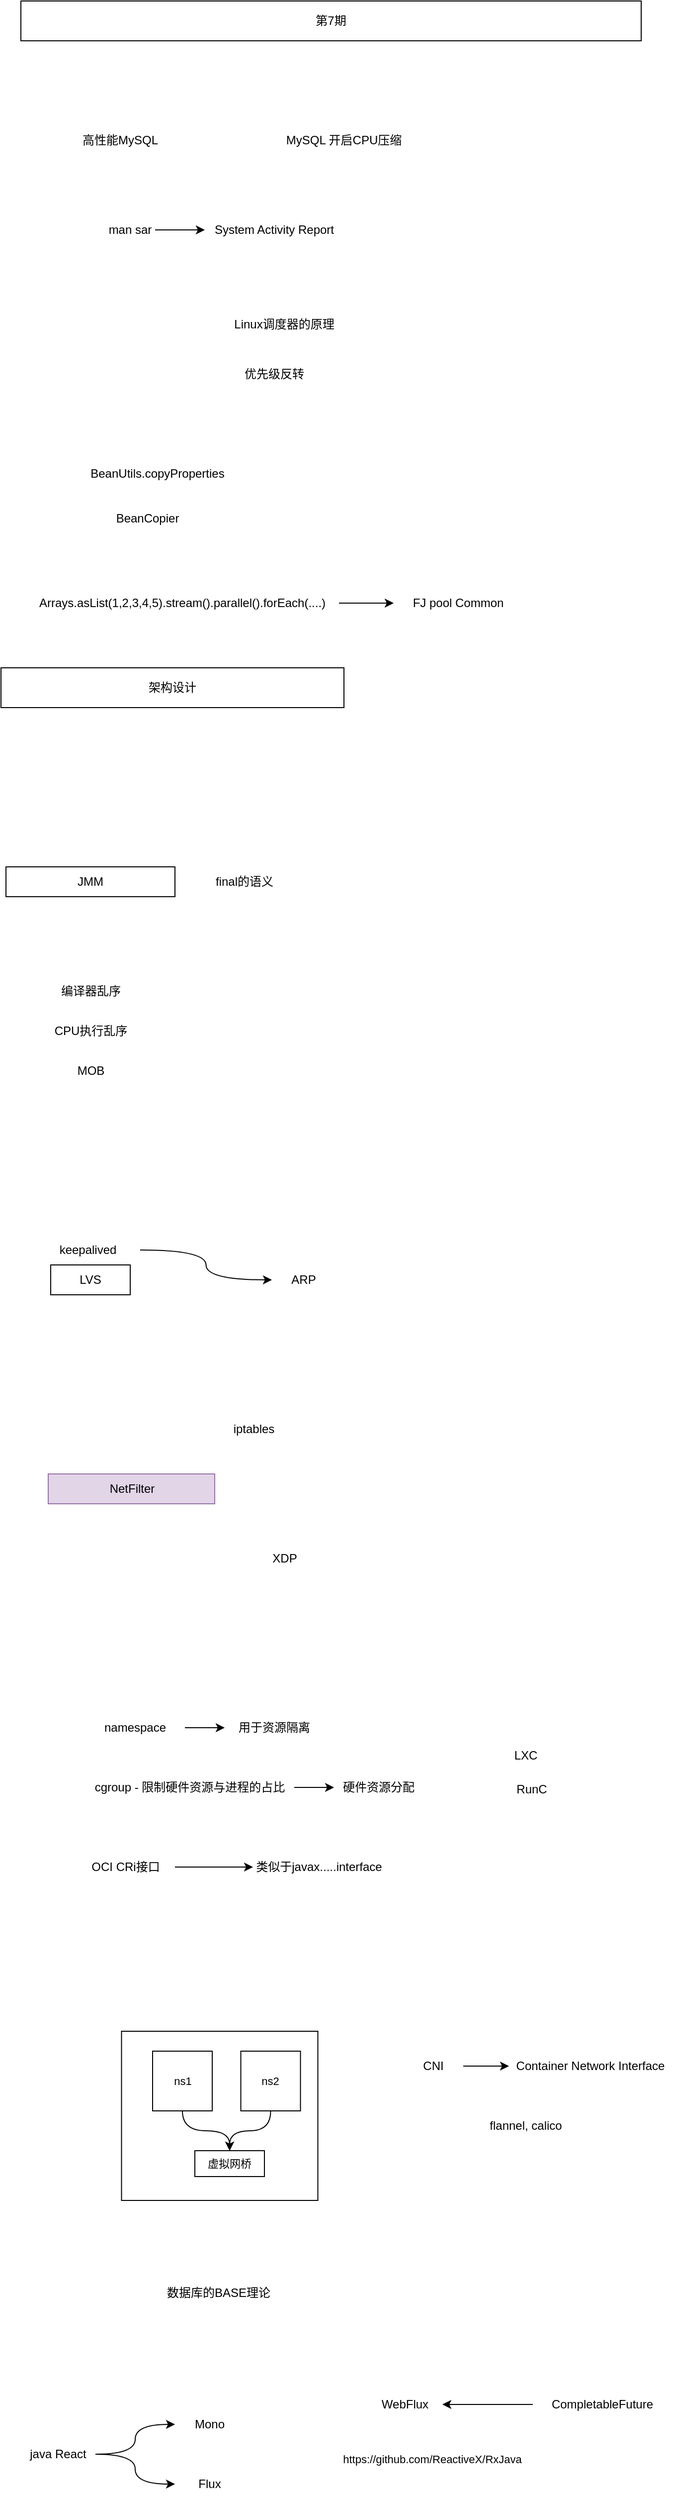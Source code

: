 <mxfile version="22.0.0" type="github">
  <diagram name="Page-1" id="ySpeJ933tSVOwGI5op4W">
    <mxGraphModel dx="1434" dy="765" grid="1" gridSize="10" guides="1" tooltips="1" connect="1" arrows="1" fold="1" page="1" pageScale="1" pageWidth="827" pageHeight="1169" math="0" shadow="0">
      <root>
        <mxCell id="0" />
        <mxCell id="1" parent="0" />
        <mxCell id="hAzrZ2i9WCDEqORPof9Y-35" value="" style="rounded=0;whiteSpace=wrap;html=1;fontFamily=Helvetica;fontSize=11;fontColor=default;" parent="1" vertex="1">
          <mxGeometry x="166.25" y="2090" width="197.5" height="170" as="geometry" />
        </mxCell>
        <mxCell id="hAzrZ2i9WCDEqORPof9Y-8" value="" style="edgeStyle=orthogonalEdgeStyle;rounded=0;orthogonalLoop=1;jettySize=auto;html=1;" parent="1" source="OnRDwM-ZE7Nu3e7dxha8-1" target="hAzrZ2i9WCDEqORPof9Y-7" edge="1">
          <mxGeometry relative="1" as="geometry" />
        </mxCell>
        <mxCell id="OnRDwM-ZE7Nu3e7dxha8-1" value="man sar" style="text;html=1;strokeColor=none;fillColor=none;align=center;verticalAlign=middle;whiteSpace=wrap;rounded=0;" parent="1" vertex="1">
          <mxGeometry x="150" y="270" width="50" height="20" as="geometry" />
        </mxCell>
        <mxCell id="OnRDwM-ZE7Nu3e7dxha8-2" value="高性能MySQL" style="text;html=1;strokeColor=none;fillColor=none;align=center;verticalAlign=middle;whiteSpace=wrap;rounded=0;" parent="1" vertex="1">
          <mxGeometry x="100" y="175" width="130" height="30" as="geometry" />
        </mxCell>
        <mxCell id="OnRDwM-ZE7Nu3e7dxha8-3" value="MySQL 开启CPU压缩" style="text;html=1;strokeColor=none;fillColor=none;align=center;verticalAlign=middle;whiteSpace=wrap;rounded=0;" parent="1" vertex="1">
          <mxGeometry x="330" y="175" width="120" height="30" as="geometry" />
        </mxCell>
        <mxCell id="OnRDwM-ZE7Nu3e7dxha8-4" value="优先级反转" style="text;html=1;strokeColor=none;fillColor=none;align=center;verticalAlign=middle;whiteSpace=wrap;rounded=0;" parent="1" vertex="1">
          <mxGeometry x="260" y="410" width="120" height="30" as="geometry" />
        </mxCell>
        <mxCell id="OnRDwM-ZE7Nu3e7dxha8-5" value="Linux调度器的原理" style="text;html=1;strokeColor=none;fillColor=none;align=center;verticalAlign=middle;whiteSpace=wrap;rounded=0;" parent="1" vertex="1">
          <mxGeometry x="270" y="360" width="120" height="30" as="geometry" />
        </mxCell>
        <mxCell id="hAzrZ2i9WCDEqORPof9Y-1" value="BeanUtils.copyProperties" style="text;html=1;strokeColor=none;fillColor=none;align=center;verticalAlign=middle;whiteSpace=wrap;rounded=0;" parent="1" vertex="1">
          <mxGeometry x="105" y="510" width="195" height="30" as="geometry" />
        </mxCell>
        <mxCell id="hAzrZ2i9WCDEqORPof9Y-3" value="BeanCopier" style="text;html=1;strokeColor=none;fillColor=none;align=center;verticalAlign=middle;whiteSpace=wrap;rounded=0;" parent="1" vertex="1">
          <mxGeometry x="115" y="555" width="155" height="30" as="geometry" />
        </mxCell>
        <mxCell id="hAzrZ2i9WCDEqORPof9Y-6" style="edgeStyle=orthogonalEdgeStyle;rounded=0;orthogonalLoop=1;jettySize=auto;html=1;" parent="1" source="hAzrZ2i9WCDEqORPof9Y-4" target="hAzrZ2i9WCDEqORPof9Y-5" edge="1">
          <mxGeometry relative="1" as="geometry" />
        </mxCell>
        <mxCell id="hAzrZ2i9WCDEqORPof9Y-4" value="Arrays.asList(1,2,3,4,5).stream().parallel().forEach(....)" style="text;html=1;strokeColor=none;fillColor=none;align=center;verticalAlign=middle;whiteSpace=wrap;rounded=0;" parent="1" vertex="1">
          <mxGeometry x="70" y="640" width="315" height="30" as="geometry" />
        </mxCell>
        <mxCell id="hAzrZ2i9WCDEqORPof9Y-5" value="FJ pool Common" style="text;html=1;strokeColor=none;fillColor=none;align=center;verticalAlign=middle;whiteSpace=wrap;rounded=0;" parent="1" vertex="1">
          <mxGeometry x="440" y="640" width="130" height="30" as="geometry" />
        </mxCell>
        <mxCell id="hAzrZ2i9WCDEqORPof9Y-7" value="System Activity Report" style="text;html=1;strokeColor=none;fillColor=none;align=center;verticalAlign=middle;whiteSpace=wrap;rounded=0;" parent="1" vertex="1">
          <mxGeometry x="250" y="270" width="140" height="20" as="geometry" />
        </mxCell>
        <mxCell id="hAzrZ2i9WCDEqORPof9Y-9" value="架构设计" style="rounded=0;whiteSpace=wrap;html=1;" parent="1" vertex="1">
          <mxGeometry x="45" y="720" width="345" height="40" as="geometry" />
        </mxCell>
        <mxCell id="hAzrZ2i9WCDEqORPof9Y-10" value="JMM" style="rounded=0;whiteSpace=wrap;html=1;" parent="1" vertex="1">
          <mxGeometry x="50" y="920" width="170" height="30" as="geometry" />
        </mxCell>
        <mxCell id="hAzrZ2i9WCDEqORPof9Y-11" value="final的语义" style="text;html=1;strokeColor=none;fillColor=none;align=center;verticalAlign=middle;whiteSpace=wrap;rounded=0;" parent="1" vertex="1">
          <mxGeometry x="250" y="920" width="80" height="30" as="geometry" />
        </mxCell>
        <mxCell id="hAzrZ2i9WCDEqORPof9Y-12" value="编译器乱序" style="text;html=1;strokeColor=none;fillColor=none;align=center;verticalAlign=middle;whiteSpace=wrap;rounded=0;" parent="1" vertex="1">
          <mxGeometry x="82.5" y="1030" width="105" height="30" as="geometry" />
        </mxCell>
        <mxCell id="hAzrZ2i9WCDEqORPof9Y-13" value="CPU执行乱序" style="text;html=1;strokeColor=none;fillColor=none;align=center;verticalAlign=middle;whiteSpace=wrap;rounded=0;" parent="1" vertex="1">
          <mxGeometry x="82.5" y="1070" width="105" height="30" as="geometry" />
        </mxCell>
        <mxCell id="hAzrZ2i9WCDEqORPof9Y-14" value="MOB" style="text;html=1;strokeColor=none;fillColor=none;align=center;verticalAlign=middle;whiteSpace=wrap;rounded=0;" parent="1" vertex="1">
          <mxGeometry x="82.5" y="1110" width="105" height="30" as="geometry" />
        </mxCell>
        <mxCell id="hAzrZ2i9WCDEqORPof9Y-15" value="LVS" style="rounded=0;whiteSpace=wrap;html=1;" parent="1" vertex="1">
          <mxGeometry x="95" y="1320" width="80" height="30" as="geometry" />
        </mxCell>
        <mxCell id="hAzrZ2i9WCDEqORPof9Y-18" style="edgeStyle=orthogonalEdgeStyle;rounded=0;orthogonalLoop=1;jettySize=auto;html=1;curved=1;" parent="1" source="hAzrZ2i9WCDEqORPof9Y-16" target="hAzrZ2i9WCDEqORPof9Y-17" edge="1">
          <mxGeometry relative="1" as="geometry" />
        </mxCell>
        <mxCell id="hAzrZ2i9WCDEqORPof9Y-16" value="keepalived" style="text;html=1;strokeColor=none;fillColor=none;align=center;verticalAlign=middle;whiteSpace=wrap;rounded=0;" parent="1" vertex="1">
          <mxGeometry x="80" y="1290" width="105" height="30" as="geometry" />
        </mxCell>
        <mxCell id="hAzrZ2i9WCDEqORPof9Y-17" value="ARP" style="text;html=1;strokeColor=none;fillColor=none;align=center;verticalAlign=middle;whiteSpace=wrap;rounded=0;" parent="1" vertex="1">
          <mxGeometry x="317.5" y="1320" width="62.5" height="30" as="geometry" />
        </mxCell>
        <mxCell id="hAzrZ2i9WCDEqORPof9Y-19" value="NetFilter" style="rounded=0;whiteSpace=wrap;html=1;fillColor=#e1d5e7;strokeColor=#9673a6;" parent="1" vertex="1">
          <mxGeometry x="92.5" y="1530" width="167.5" height="30" as="geometry" />
        </mxCell>
        <mxCell id="hAzrZ2i9WCDEqORPof9Y-20" value="iptables" style="text;html=1;strokeColor=none;fillColor=none;align=center;verticalAlign=middle;whiteSpace=wrap;rounded=0;" parent="1" vertex="1">
          <mxGeometry x="267.5" y="1470" width="62.5" height="30" as="geometry" />
        </mxCell>
        <mxCell id="hAzrZ2i9WCDEqORPof9Y-21" value="XDP" style="text;html=1;strokeColor=none;fillColor=none;align=center;verticalAlign=middle;whiteSpace=wrap;rounded=0;" parent="1" vertex="1">
          <mxGeometry x="313.75" y="1600" width="32.5" height="30" as="geometry" />
        </mxCell>
        <mxCell id="hAzrZ2i9WCDEqORPof9Y-29" value="" style="edgeStyle=orthogonalEdgeStyle;shape=connector;curved=1;rounded=0;orthogonalLoop=1;jettySize=auto;html=1;labelBackgroundColor=default;strokeColor=default;align=center;verticalAlign=middle;fontFamily=Helvetica;fontSize=11;fontColor=default;endArrow=classic;" parent="1" source="hAzrZ2i9WCDEqORPof9Y-23" target="hAzrZ2i9WCDEqORPof9Y-28" edge="1">
          <mxGeometry relative="1" as="geometry" />
        </mxCell>
        <mxCell id="hAzrZ2i9WCDEqORPof9Y-23" value="namespace" style="text;html=1;strokeColor=none;fillColor=none;align=center;verticalAlign=middle;whiteSpace=wrap;rounded=0;" parent="1" vertex="1">
          <mxGeometry x="130" y="1770" width="100" height="30" as="geometry" />
        </mxCell>
        <mxCell id="hAzrZ2i9WCDEqORPof9Y-26" value="" style="edgeStyle=orthogonalEdgeStyle;shape=connector;curved=1;rounded=0;orthogonalLoop=1;jettySize=auto;html=1;labelBackgroundColor=default;strokeColor=default;align=center;verticalAlign=middle;fontFamily=Helvetica;fontSize=11;fontColor=default;endArrow=classic;" parent="1" source="hAzrZ2i9WCDEqORPof9Y-24" target="hAzrZ2i9WCDEqORPof9Y-25" edge="1">
          <mxGeometry relative="1" as="geometry" />
        </mxCell>
        <mxCell id="hAzrZ2i9WCDEqORPof9Y-24" value="cgroup - 限制硬件资源与进程的占比" style="text;html=1;strokeColor=none;fillColor=none;align=center;verticalAlign=middle;whiteSpace=wrap;rounded=0;" parent="1" vertex="1">
          <mxGeometry x="130" y="1830" width="210" height="30" as="geometry" />
        </mxCell>
        <mxCell id="hAzrZ2i9WCDEqORPof9Y-25" value="硬件资源分配" style="text;html=1;strokeColor=none;fillColor=none;align=center;verticalAlign=middle;whiteSpace=wrap;rounded=0;" parent="1" vertex="1">
          <mxGeometry x="380" y="1830" width="90" height="30" as="geometry" />
        </mxCell>
        <mxCell id="hAzrZ2i9WCDEqORPof9Y-27" value="LXC" style="text;html=1;strokeColor=none;fillColor=none;align=center;verticalAlign=middle;whiteSpace=wrap;rounded=0;" parent="1" vertex="1">
          <mxGeometry x="540" y="1800" width="66" height="26" as="geometry" />
        </mxCell>
        <mxCell id="hAzrZ2i9WCDEqORPof9Y-28" value="用于资源隔离" style="text;html=1;strokeColor=none;fillColor=none;align=center;verticalAlign=middle;whiteSpace=wrap;rounded=0;" parent="1" vertex="1">
          <mxGeometry x="270" y="1770" width="100" height="30" as="geometry" />
        </mxCell>
        <mxCell id="hAzrZ2i9WCDEqORPof9Y-33" value="" style="edgeStyle=orthogonalEdgeStyle;shape=connector;curved=1;rounded=0;orthogonalLoop=1;jettySize=auto;html=1;labelBackgroundColor=default;strokeColor=default;align=center;verticalAlign=middle;fontFamily=Helvetica;fontSize=11;fontColor=default;endArrow=classic;" parent="1" source="hAzrZ2i9WCDEqORPof9Y-31" target="hAzrZ2i9WCDEqORPof9Y-32" edge="1">
          <mxGeometry relative="1" as="geometry" />
        </mxCell>
        <mxCell id="hAzrZ2i9WCDEqORPof9Y-31" value="OCI CRi接口" style="text;html=1;strokeColor=none;fillColor=none;align=center;verticalAlign=middle;whiteSpace=wrap;rounded=0;" parent="1" vertex="1">
          <mxGeometry x="119.5" y="1910" width="100.5" height="30" as="geometry" />
        </mxCell>
        <mxCell id="hAzrZ2i9WCDEqORPof9Y-32" value="类似于javax.....interface" style="text;html=1;strokeColor=none;fillColor=none;align=center;verticalAlign=middle;whiteSpace=wrap;rounded=0;" parent="1" vertex="1">
          <mxGeometry x="298.5" y="1910" width="131.5" height="30" as="geometry" />
        </mxCell>
        <mxCell id="hAzrZ2i9WCDEqORPof9Y-34" value="虚拟网桥" style="rounded=0;whiteSpace=wrap;html=1;fontFamily=Helvetica;fontSize=11;fontColor=default;" parent="1" vertex="1">
          <mxGeometry x="240" y="2210" width="70" height="26" as="geometry" />
        </mxCell>
        <mxCell id="hAzrZ2i9WCDEqORPof9Y-43" style="edgeStyle=orthogonalEdgeStyle;shape=connector;curved=1;rounded=0;orthogonalLoop=1;jettySize=auto;html=1;entryX=0.5;entryY=0;entryDx=0;entryDy=0;labelBackgroundColor=default;strokeColor=default;align=center;verticalAlign=middle;fontFamily=Helvetica;fontSize=11;fontColor=default;endArrow=classic;" parent="1" source="hAzrZ2i9WCDEqORPof9Y-36" target="hAzrZ2i9WCDEqORPof9Y-34" edge="1">
          <mxGeometry relative="1" as="geometry" />
        </mxCell>
        <mxCell id="hAzrZ2i9WCDEqORPof9Y-36" value="ns1" style="rounded=0;whiteSpace=wrap;html=1;fontFamily=Helvetica;fontSize=11;fontColor=default;" parent="1" vertex="1">
          <mxGeometry x="197.5" y="2110" width="60" height="60" as="geometry" />
        </mxCell>
        <mxCell id="hAzrZ2i9WCDEqORPof9Y-45" style="edgeStyle=orthogonalEdgeStyle;shape=connector;curved=1;rounded=0;orthogonalLoop=1;jettySize=auto;html=1;labelBackgroundColor=default;strokeColor=default;align=center;verticalAlign=middle;fontFamily=Helvetica;fontSize=11;fontColor=default;endArrow=classic;" parent="1" source="hAzrZ2i9WCDEqORPof9Y-37" target="hAzrZ2i9WCDEqORPof9Y-34" edge="1">
          <mxGeometry relative="1" as="geometry" />
        </mxCell>
        <mxCell id="hAzrZ2i9WCDEqORPof9Y-37" value="ns2" style="rounded=0;whiteSpace=wrap;html=1;fontFamily=Helvetica;fontSize=11;fontColor=default;" parent="1" vertex="1">
          <mxGeometry x="286.25" y="2110" width="60" height="60" as="geometry" />
        </mxCell>
        <mxCell id="hAzrZ2i9WCDEqORPof9Y-40" value="" style="edgeStyle=orthogonalEdgeStyle;shape=connector;curved=1;rounded=0;orthogonalLoop=1;jettySize=auto;html=1;labelBackgroundColor=default;strokeColor=default;align=center;verticalAlign=middle;fontFamily=Helvetica;fontSize=11;fontColor=default;endArrow=classic;" parent="1" source="hAzrZ2i9WCDEqORPof9Y-38" target="hAzrZ2i9WCDEqORPof9Y-39" edge="1">
          <mxGeometry relative="1" as="geometry" />
        </mxCell>
        <mxCell id="hAzrZ2i9WCDEqORPof9Y-38" value="CNI" style="text;html=1;strokeColor=none;fillColor=none;align=center;verticalAlign=middle;whiteSpace=wrap;rounded=0;" parent="1" vertex="1">
          <mxGeometry x="450" y="2110" width="60" height="30" as="geometry" />
        </mxCell>
        <mxCell id="hAzrZ2i9WCDEqORPof9Y-39" value="Container Network Interface" style="text;html=1;strokeColor=none;fillColor=none;align=center;verticalAlign=middle;whiteSpace=wrap;rounded=0;" parent="1" vertex="1">
          <mxGeometry x="556" y="2110" width="164" height="30" as="geometry" />
        </mxCell>
        <mxCell id="hAzrZ2i9WCDEqORPof9Y-41" value="RunC" style="text;html=1;strokeColor=none;fillColor=none;align=center;verticalAlign=middle;whiteSpace=wrap;rounded=0;" parent="1" vertex="1">
          <mxGeometry x="546" y="1834" width="66" height="26" as="geometry" />
        </mxCell>
        <mxCell id="hAzrZ2i9WCDEqORPof9Y-42" value="flannel, calico" style="text;html=1;strokeColor=none;fillColor=none;align=center;verticalAlign=middle;whiteSpace=wrap;rounded=0;" parent="1" vertex="1">
          <mxGeometry x="491" y="2170" width="164" height="30" as="geometry" />
        </mxCell>
        <mxCell id="hAzrZ2i9WCDEqORPof9Y-46" value="数据库的BASE理论" style="text;html=1;strokeColor=none;fillColor=none;align=center;verticalAlign=middle;whiteSpace=wrap;rounded=0;" parent="1" vertex="1">
          <mxGeometry x="182.25" y="2338" width="164" height="30" as="geometry" />
        </mxCell>
        <mxCell id="5DuH1dkYE3psc7DaJFOd-4" style="edgeStyle=orthogonalEdgeStyle;rounded=0;orthogonalLoop=1;jettySize=auto;html=1;curved=1;" parent="1" source="5DuH1dkYE3psc7DaJFOd-1" target="5DuH1dkYE3psc7DaJFOd-2" edge="1">
          <mxGeometry relative="1" as="geometry" />
        </mxCell>
        <mxCell id="5DuH1dkYE3psc7DaJFOd-5" style="edgeStyle=orthogonalEdgeStyle;rounded=0;orthogonalLoop=1;jettySize=auto;html=1;entryX=0;entryY=0.5;entryDx=0;entryDy=0;curved=1;" parent="1" source="5DuH1dkYE3psc7DaJFOd-1" target="5DuH1dkYE3psc7DaJFOd-3" edge="1">
          <mxGeometry relative="1" as="geometry" />
        </mxCell>
        <mxCell id="5DuH1dkYE3psc7DaJFOd-1" value="java React" style="text;html=1;strokeColor=none;fillColor=none;align=center;verticalAlign=middle;whiteSpace=wrap;rounded=0;" parent="1" vertex="1">
          <mxGeometry x="65" y="2500" width="75" height="30" as="geometry" />
        </mxCell>
        <mxCell id="5DuH1dkYE3psc7DaJFOd-2" value="Mono" style="text;html=1;strokeColor=none;fillColor=none;align=center;verticalAlign=middle;whiteSpace=wrap;rounded=0;" parent="1" vertex="1">
          <mxGeometry x="220" y="2470" width="70" height="30" as="geometry" />
        </mxCell>
        <mxCell id="5DuH1dkYE3psc7DaJFOd-3" value="Flux" style="text;html=1;strokeColor=none;fillColor=none;align=center;verticalAlign=middle;whiteSpace=wrap;rounded=0;" parent="1" vertex="1">
          <mxGeometry x="220" y="2530" width="70" height="30" as="geometry" />
        </mxCell>
        <mxCell id="5DuH1dkYE3psc7DaJFOd-6" value="https://github.com/ReactiveX/RxJava" style="text;html=1;strokeColor=none;fillColor=none;align=center;verticalAlign=middle;whiteSpace=wrap;rounded=0;fontSize=11;fontFamily=Helvetica;fontColor=default;" parent="1" vertex="1">
          <mxGeometry x="363.75" y="2500" width="230" height="40" as="geometry" />
        </mxCell>
        <mxCell id="5DuH1dkYE3psc7DaJFOd-7" value="WebFlux" style="text;html=1;strokeColor=none;fillColor=none;align=center;verticalAlign=middle;whiteSpace=wrap;rounded=0;" parent="1" vertex="1">
          <mxGeometry x="414" y="2450" width="75" height="30" as="geometry" />
        </mxCell>
        <mxCell id="5DuH1dkYE3psc7DaJFOd-9" style="edgeStyle=orthogonalEdgeStyle;shape=connector;curved=1;rounded=0;orthogonalLoop=1;jettySize=auto;html=1;labelBackgroundColor=default;strokeColor=default;align=center;verticalAlign=middle;fontFamily=Helvetica;fontSize=11;fontColor=default;endArrow=classic;" parent="1" source="5DuH1dkYE3psc7DaJFOd-8" target="5DuH1dkYE3psc7DaJFOd-7" edge="1">
          <mxGeometry relative="1" as="geometry" />
        </mxCell>
        <mxCell id="5DuH1dkYE3psc7DaJFOd-8" value="CompletableFuture" style="text;html=1;strokeColor=none;fillColor=none;align=center;verticalAlign=middle;whiteSpace=wrap;rounded=0;" parent="1" vertex="1">
          <mxGeometry x="580" y="2450" width="140" height="30" as="geometry" />
        </mxCell>
        <mxCell id="69C_zlg44A-4djIghBuN-1" value="第7期" style="rounded=0;whiteSpace=wrap;html=1;" parent="1" vertex="1">
          <mxGeometry x="65" y="50" width="624" height="40" as="geometry" />
        </mxCell>
      </root>
    </mxGraphModel>
  </diagram>
</mxfile>
